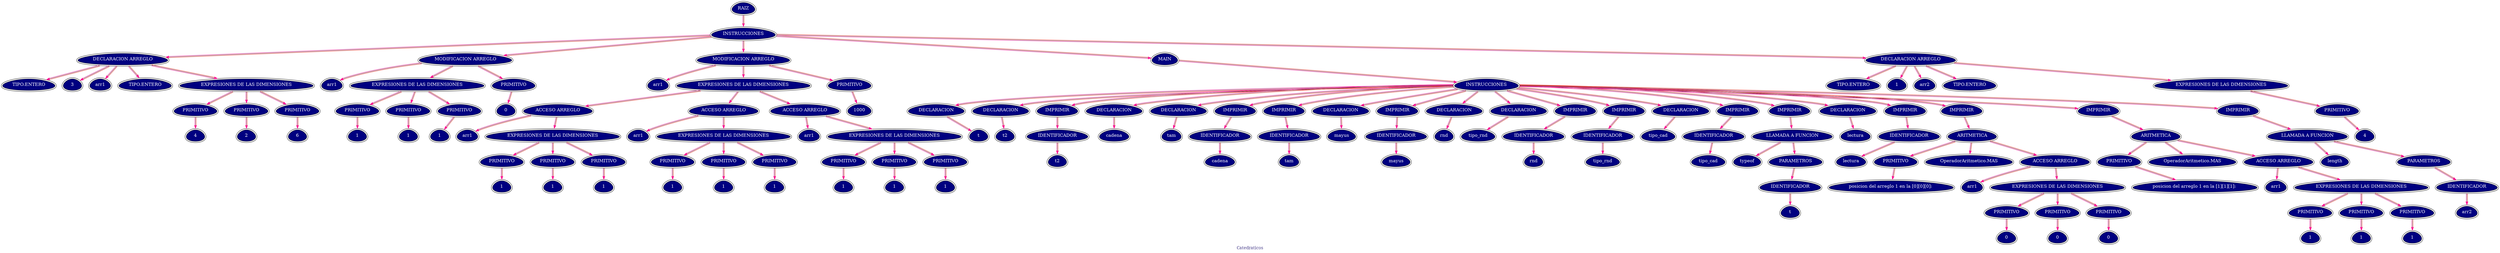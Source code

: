 
	digraph {

		graph[color = "lightcyan:mistyrose", fontcolor = "darkslateblue", fontname = serif, style = filled, label = "Catedraticos"];
		node[shape = egg, style = filled, color = "gray9", fillcolor = navyblue, fontcolor = white, peripheries = 2];
		edge[color = "deeppink:gray38:firebrick1"];

		n0[label="RAIZ"];
n1		[label="INSTRUCCIONES"];
		n0->n1;
n2		[label="DECLARACION ARREGLO"];
		n1->n2;
n3		[label="TIPO.ENTERO"];
		n2->n3;
n4		[label="3"];
		n2->n4;
n5		[label="arr1"];
		n2->n5;
n6		[label="TIPO.ENTERO"];
		n2->n6;
n7		[label="EXPRESIONES DE LAS DIMENSIONES"];
		n2->n7;
n8		[label="PRIMITIVO"];
		n7->n8;
n9		[label="4"];
		n8->n9;
n10		[label="PRIMITIVO"];
		n7->n10;
n11		[label="2"];
		n10->n11;
n12		[label="PRIMITIVO"];
		n7->n12;
n13		[label="6"];
		n12->n13;
n14		[label="MODIFICACION ARREGLO"];
		n1->n14;
n15		[label="arr1"];
		n14->n15;
n16		[label="EXPRESIONES DE LAS DIMENSIONES"];
		n14->n16;
n17		[label="PRIMITIVO"];
		n16->n17;
n18		[label="1"];
		n17->n18;
n19		[label="PRIMITIVO"];
		n16->n19;
n20		[label="1"];
		n19->n20;
n21		[label="PRIMITIVO"];
		n16->n21;
n22		[label="1"];
		n21->n22;
n23		[label="PRIMITIVO"];
		n14->n23;
n24		[label="0"];
		n23->n24;
n25		[label="MODIFICACION ARREGLO"];
		n1->n25;
n26		[label="arr1"];
		n25->n26;
n27		[label="EXPRESIONES DE LAS DIMENSIONES"];
		n25->n27;
n28		[label="ACCESO ARREGLO"];
		n27->n28;
n29		[label="arr1"];
		n28->n29;
n30		[label="EXPRESIONES DE LAS DIMENSIONES"];
		n28->n30;
n31		[label="PRIMITIVO"];
		n30->n31;
n32		[label="1"];
		n31->n32;
n33		[label="PRIMITIVO"];
		n30->n33;
n34		[label="1"];
		n33->n34;
n35		[label="PRIMITIVO"];
		n30->n35;
n36		[label="1"];
		n35->n36;
n37		[label="ACCESO ARREGLO"];
		n27->n37;
n38		[label="arr1"];
		n37->n38;
n39		[label="EXPRESIONES DE LAS DIMENSIONES"];
		n37->n39;
n40		[label="PRIMITIVO"];
		n39->n40;
n41		[label="1"];
		n40->n41;
n42		[label="PRIMITIVO"];
		n39->n42;
n43		[label="1"];
		n42->n43;
n44		[label="PRIMITIVO"];
		n39->n44;
n45		[label="1"];
		n44->n45;
n46		[label="ACCESO ARREGLO"];
		n27->n46;
n47		[label="arr1"];
		n46->n47;
n48		[label="EXPRESIONES DE LAS DIMENSIONES"];
		n46->n48;
n49		[label="PRIMITIVO"];
		n48->n49;
n50		[label="1"];
		n49->n50;
n51		[label="PRIMITIVO"];
		n48->n51;
n52		[label="1"];
		n51->n52;
n53		[label="PRIMITIVO"];
		n48->n53;
n54		[label="1"];
		n53->n54;
n55		[label="PRIMITIVO"];
		n25->n55;
n56		[label="1000"];
		n55->n56;
n57		[label="MAIN"];
		n1->n57;
n58		[label="INSTRUCCIONES"];
		n57->n58;
n59		[label="DECLARACION"];
		n58->n59;
n60		[label="t"];
		n59->n60;
n61		[label="DECLARACION"];
		n58->n61;
n62		[label="t2"];
		n61->n62;
n63		[label="IMPRIMIR"];
		n58->n63;
n64		[label="IDENTIFICADOR"];
		n63->n64;
n65		[label="t2"];
		n64->n65;
n66		[label="DECLARACION"];
		n58->n66;
n67		[label="cadena"];
		n66->n67;
n68		[label="DECLARACION"];
		n58->n68;
n69		[label="tam"];
		n68->n69;
n70		[label="IMPRIMIR"];
		n58->n70;
n71		[label="IDENTIFICADOR"];
		n70->n71;
n72		[label="cadena"];
		n71->n72;
n73		[label="IMPRIMIR"];
		n58->n73;
n74		[label="IDENTIFICADOR"];
		n73->n74;
n75		[label="tam"];
		n74->n75;
n76		[label="DECLARACION"];
		n58->n76;
n77		[label="mayus"];
		n76->n77;
n78		[label="IMPRIMIR"];
		n58->n78;
n79		[label="IDENTIFICADOR"];
		n78->n79;
n80		[label="mayus"];
		n79->n80;
n81		[label="DECLARACION"];
		n58->n81;
n82		[label="rnd"];
		n81->n82;
n83		[label="DECLARACION"];
		n58->n83;
n84		[label="tipo_rnd"];
		n83->n84;
n85		[label="IMPRIMIR"];
		n58->n85;
n86		[label="IDENTIFICADOR"];
		n85->n86;
n87		[label="rnd"];
		n86->n87;
n88		[label="IMPRIMIR"];
		n58->n88;
n89		[label="IDENTIFICADOR"];
		n88->n89;
n90		[label="tipo_rnd"];
		n89->n90;
n91		[label="DECLARACION"];
		n58->n91;
n92		[label="tipo_cad"];
		n91->n92;
n93		[label="IMPRIMIR"];
		n58->n93;
n94		[label="IDENTIFICADOR"];
		n93->n94;
n95		[label="tipo_cad"];
		n94->n95;
n96		[label="IMPRIMIR"];
		n58->n96;
n97		[label="LLAMADA A FUNCION"];
		n96->n97;
n98		[label="typeof"];
		n97->n98;
n99		[label="PARAMETROS"];
		n97->n99;
n100		[label="IDENTIFICADOR"];
		n99->n100;
n101		[label="t"];
		n100->n101;
n102		[label="DECLARACION"];
		n58->n102;
n103		[label="lectura"];
		n102->n103;
n104		[label="IMPRIMIR"];
		n58->n104;
n105		[label="IDENTIFICADOR"];
		n104->n105;
n106		[label="lectura"];
		n105->n106;
n107		[label="IMPRIMIR"];
		n58->n107;
n108		[label="ARITMETICA"];
		n107->n108;
n109		[label="PRIMITIVO"];
		n108->n109;
n110		[label="posicion del arreglo 1 en la [0][0][0]: "];
		n109->n110;
n111		[label="OperadorAritmetico.MAS"];
		n108->n111;
n112		[label="ACCESO ARREGLO"];
		n108->n112;
n113		[label="arr1"];
		n112->n113;
n114		[label="EXPRESIONES DE LAS DIMENSIONES"];
		n112->n114;
n115		[label="PRIMITIVO"];
		n114->n115;
n116		[label="0"];
		n115->n116;
n117		[label="PRIMITIVO"];
		n114->n117;
n118		[label="0"];
		n117->n118;
n119		[label="PRIMITIVO"];
		n114->n119;
n120		[label="0"];
		n119->n120;
n121		[label="IMPRIMIR"];
		n58->n121;
n122		[label="ARITMETICA"];
		n121->n122;
n123		[label="PRIMITIVO"];
		n122->n123;
n124		[label="posicion del arreglo 1 en la [1][1][1]: "];
		n123->n124;
n125		[label="OperadorAritmetico.MAS"];
		n122->n125;
n126		[label="ACCESO ARREGLO"];
		n122->n126;
n127		[label="arr1"];
		n126->n127;
n128		[label="EXPRESIONES DE LAS DIMENSIONES"];
		n126->n128;
n129		[label="PRIMITIVO"];
		n128->n129;
n130		[label="1"];
		n129->n130;
n131		[label="PRIMITIVO"];
		n128->n131;
n132		[label="1"];
		n131->n132;
n133		[label="PRIMITIVO"];
		n128->n133;
n134		[label="1"];
		n133->n134;
n135		[label="IMPRIMIR"];
		n58->n135;
n136		[label="LLAMADA A FUNCION"];
		n135->n136;
n137		[label="length"];
		n136->n137;
n138		[label="PARAMETROS"];
		n136->n138;
n139		[label="IDENTIFICADOR"];
		n138->n139;
n140		[label="arr2"];
		n139->n140;
n141		[label="DECLARACION ARREGLO"];
		n1->n141;
n142		[label="TIPO.ENTERO"];
		n141->n142;
n143		[label="1"];
		n141->n143;
n144		[label="arr2"];
		n141->n144;
n145		[label="TIPO.ENTERO"];
		n141->n145;
n146		[label="EXPRESIONES DE LAS DIMENSIONES"];
		n141->n146;
n147		[label="PRIMITIVO"];
		n146->n147;
n148		[label="4"];
		n147->n148;
}